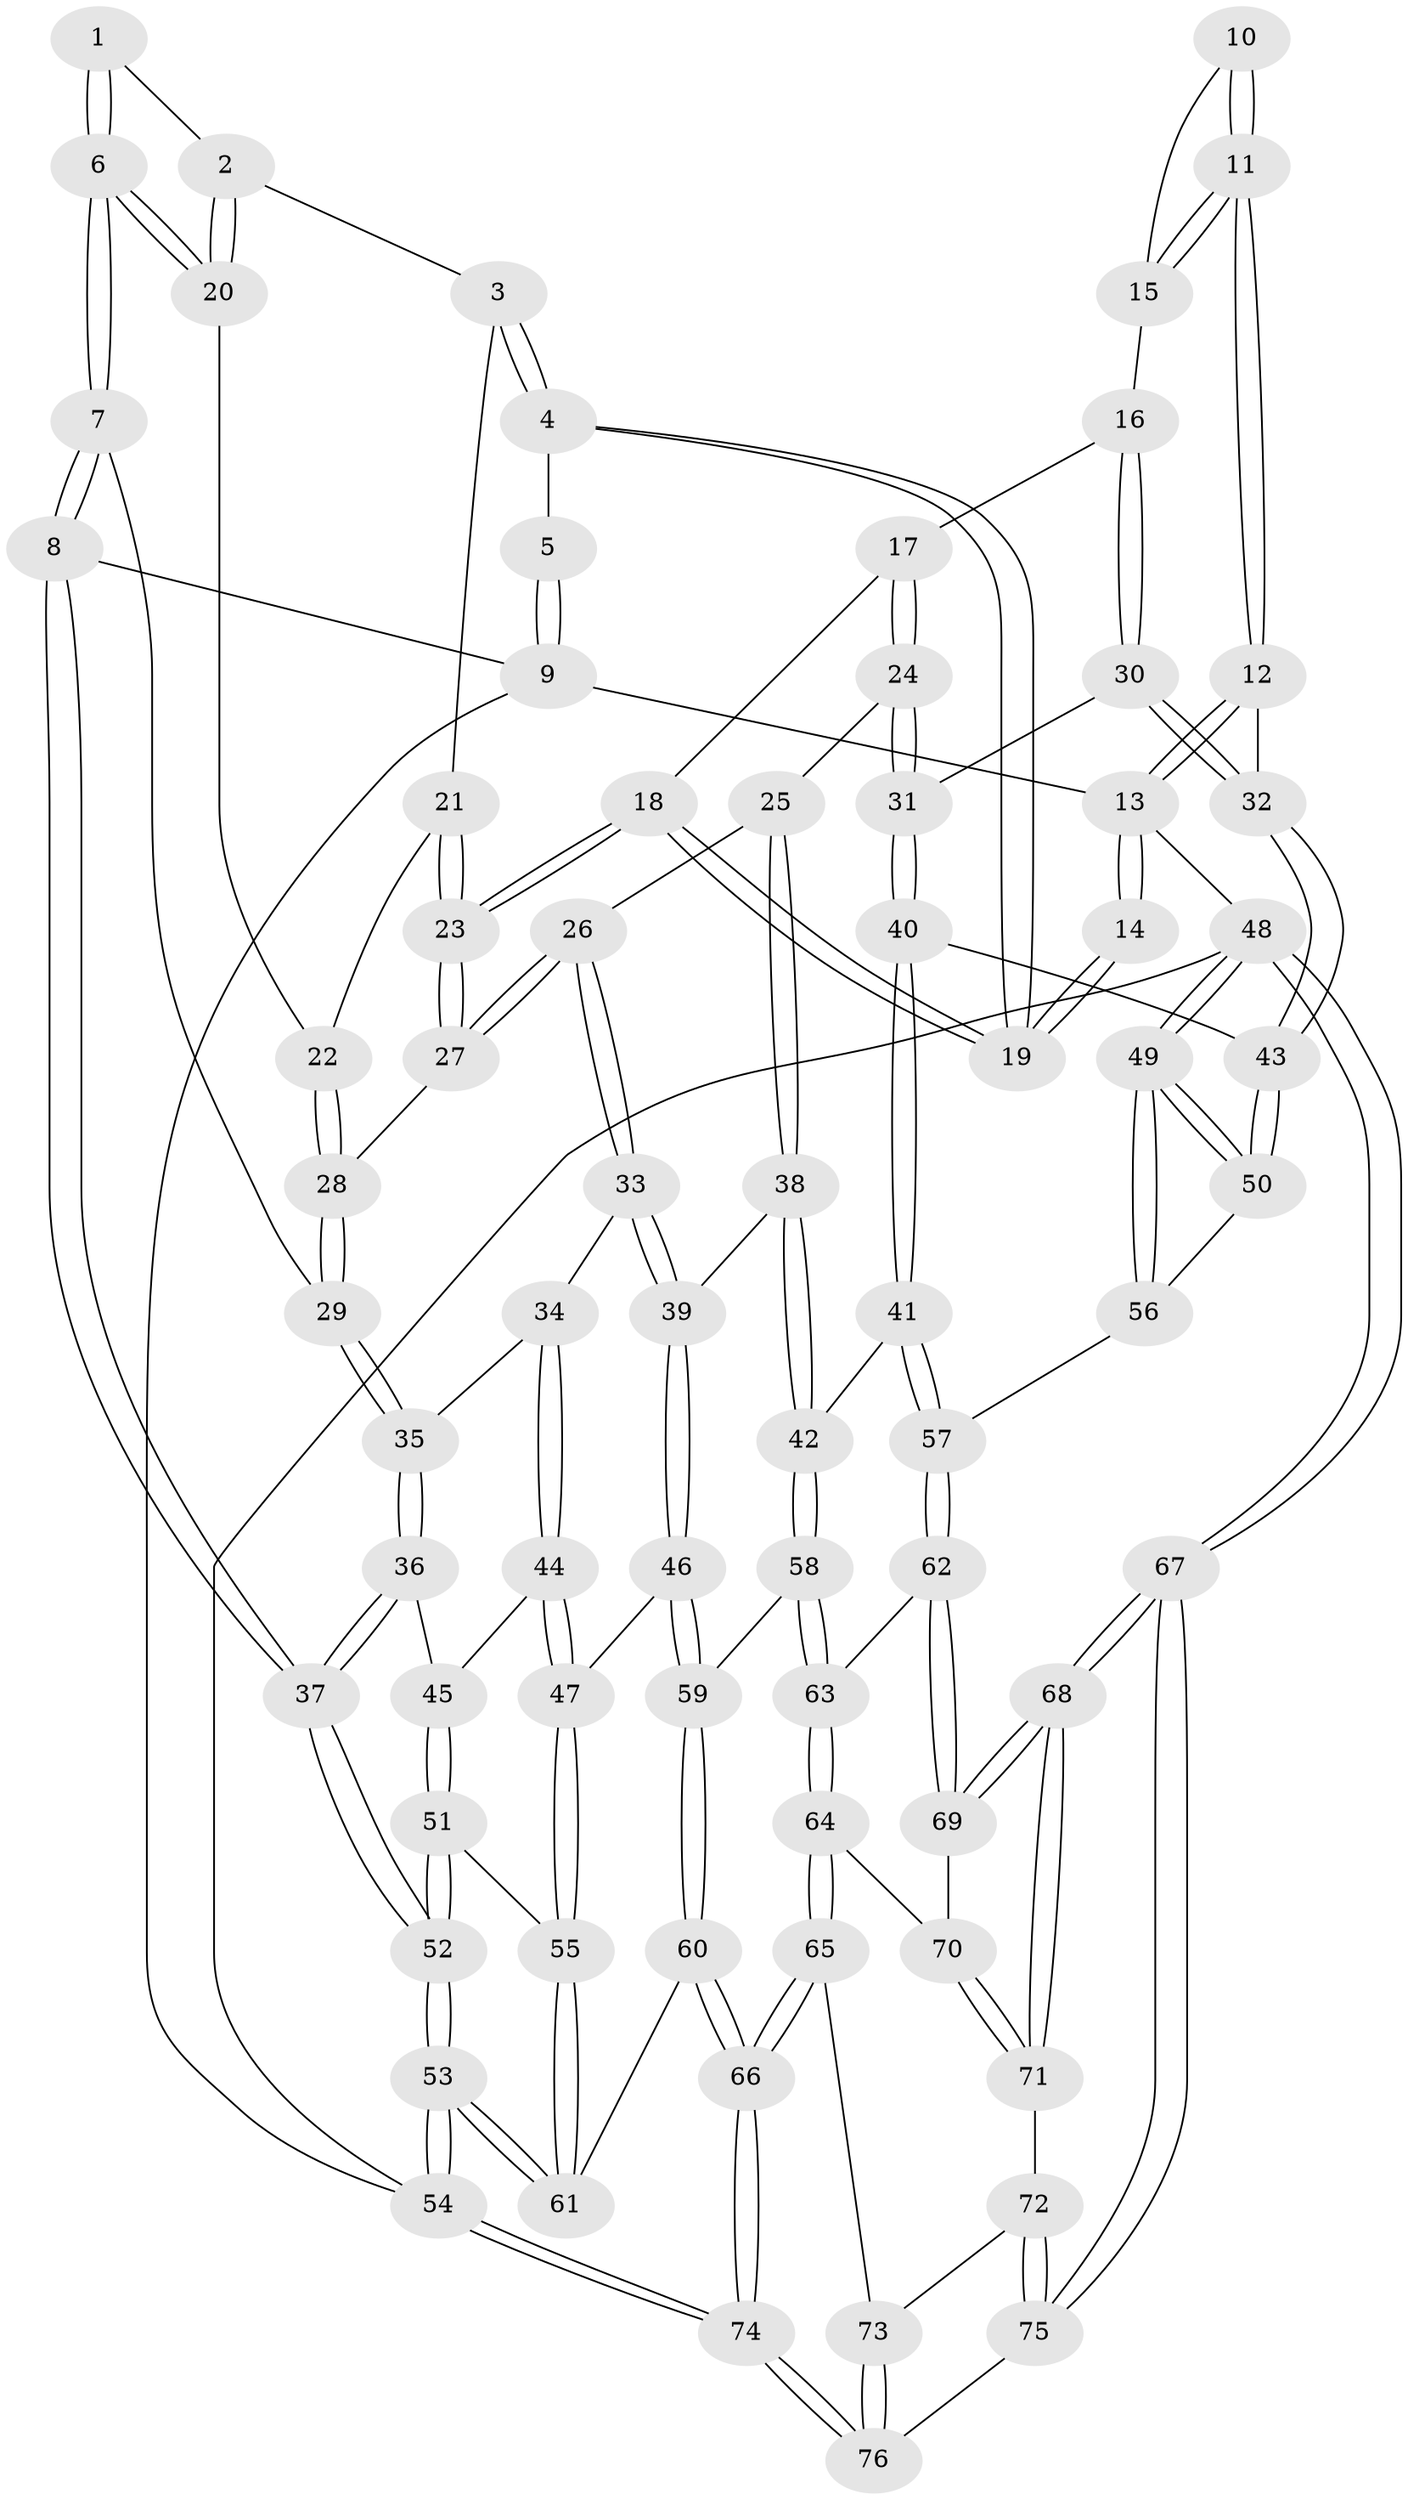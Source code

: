 // Generated by graph-tools (version 1.1) at 2025/27/03/09/25 03:27:08]
// undirected, 76 vertices, 187 edges
graph export_dot {
graph [start="1"]
  node [color=gray90,style=filled];
  1 [pos="+0.15389347204741521+0"];
  2 [pos="+0.18925333935323568+0.028484535254195583"];
  3 [pos="+0.27127525882434195+0.03924044729567702"];
  4 [pos="+0.48707115590197125+0"];
  5 [pos="+0.09505907640899877+0"];
  6 [pos="+0.1153613859351266+0.15814146318873357"];
  7 [pos="+0.10926961153530154+0.161870050928818"];
  8 [pos="+0+0.26741605082286785"];
  9 [pos="+0+0"];
  10 [pos="+0.8193476652891758+0"];
  11 [pos="+1+0.087792260854036"];
  12 [pos="+1+0.09958139932685657"];
  13 [pos="+1+0"];
  14 [pos="+0.7538046490380705+0"];
  15 [pos="+0.8238925314110659+0.09025338277337247"];
  16 [pos="+0.7812937926222395+0.1482592621461605"];
  17 [pos="+0.630340644452909+0.0748767648554421"];
  18 [pos="+0.5191105009138828+0"];
  19 [pos="+0.5080367824936161+0"];
  20 [pos="+0.16919690123319003+0.12869178454554958"];
  21 [pos="+0.26571052802512757+0.07439173684508218"];
  22 [pos="+0.21347779431896854+0.12962425015531895"];
  23 [pos="+0.43652963798276373+0.1516242282526557"];
  24 [pos="+0.6331338664205077+0.31838668783198165"];
  25 [pos="+0.6269070948988202+0.3203139613243091"];
  26 [pos="+0.49624496965444+0.26925351650558665"];
  27 [pos="+0.4305960467414472+0.17308668850876124"];
  28 [pos="+0.3520640197988287+0.21007616004971602"];
  29 [pos="+0.31033573896610694+0.2639486243753337"];
  30 [pos="+0.7959463510458585+0.22508395561191075"];
  31 [pos="+0.7169292754074228+0.3199941100337098"];
  32 [pos="+1+0.304299040760629"];
  33 [pos="+0.42252356754295706+0.412880693571875"];
  34 [pos="+0.3593264624474456+0.41108573042780827"];
  35 [pos="+0.30568792190411526+0.2727171900892297"];
  36 [pos="+0.07350774061970504+0.38812302799073306"];
  37 [pos="+0+0.2951641995957917"];
  38 [pos="+0.5486733290280211+0.5314389328075741"];
  39 [pos="+0.5070933815203353+0.5138447852525965"];
  40 [pos="+0.7972067804102069+0.4542135166869467"];
  41 [pos="+0.7671397902575314+0.5633072803261383"];
  42 [pos="+0.5594589989262819+0.5487159537322938"];
  43 [pos="+1+0.34378157213027033"];
  44 [pos="+0.26112137348875075+0.4912465172568636"];
  45 [pos="+0.11109418793978883+0.42786240564157446"];
  46 [pos="+0.3124642944965983+0.5809405789553745"];
  47 [pos="+0.29523556144245033+0.5628369219637869"];
  48 [pos="+1+1"];
  49 [pos="+1+1"];
  50 [pos="+1+0.4609968982709632"];
  51 [pos="+0.11678447175505442+0.6472984595788237"];
  52 [pos="+0+0.6678718402092321"];
  53 [pos="+0+1"];
  54 [pos="+0+1"];
  55 [pos="+0.1327728284984696+0.6658872777290177"];
  56 [pos="+0.8102908378622321+0.6265932093603399"];
  57 [pos="+0.8027718126711052+0.6248320982395258"];
  58 [pos="+0.5326128643169479+0.6525656652548977"];
  59 [pos="+0.328736758934985+0.6513252385953676"];
  60 [pos="+0.2937506892193111+0.7834226815530735"];
  61 [pos="+0.15964633367416733+0.7441266637403545"];
  62 [pos="+0.7641291415797777+0.6952428284769588"];
  63 [pos="+0.5401241533222537+0.6995522349446947"];
  64 [pos="+0.5381245637600539+0.7148002554497597"];
  65 [pos="+0.37277280563004955+0.8505030709100501"];
  66 [pos="+0.33702742701849553+0.8536936486128209"];
  67 [pos="+1+1"];
  68 [pos="+0.8778936721669066+1"];
  69 [pos="+0.7481935922926432+0.7736042762343446"];
  70 [pos="+0.6122925530591046+0.8070779535788906"];
  71 [pos="+0.6020848062138621+0.8817655993434896"];
  72 [pos="+0.5601489235898892+0.9117363018087444"];
  73 [pos="+0.5088844675954193+0.9222865183686684"];
  74 [pos="+0.1605662437590811+1"];
  75 [pos="+0.7236646526697929+1"];
  76 [pos="+0.49161127274464544+1"];
  1 -- 2;
  1 -- 6;
  1 -- 6;
  2 -- 3;
  2 -- 20;
  2 -- 20;
  3 -- 4;
  3 -- 4;
  3 -- 21;
  4 -- 5;
  4 -- 19;
  4 -- 19;
  5 -- 9;
  5 -- 9;
  6 -- 7;
  6 -- 7;
  6 -- 20;
  6 -- 20;
  7 -- 8;
  7 -- 8;
  7 -- 29;
  8 -- 9;
  8 -- 37;
  8 -- 37;
  9 -- 13;
  9 -- 54;
  10 -- 11;
  10 -- 11;
  10 -- 15;
  11 -- 12;
  11 -- 12;
  11 -- 15;
  11 -- 15;
  12 -- 13;
  12 -- 13;
  12 -- 32;
  13 -- 14;
  13 -- 14;
  13 -- 48;
  14 -- 19;
  14 -- 19;
  15 -- 16;
  16 -- 17;
  16 -- 30;
  16 -- 30;
  17 -- 18;
  17 -- 24;
  17 -- 24;
  18 -- 19;
  18 -- 19;
  18 -- 23;
  18 -- 23;
  20 -- 22;
  21 -- 22;
  21 -- 23;
  21 -- 23;
  22 -- 28;
  22 -- 28;
  23 -- 27;
  23 -- 27;
  24 -- 25;
  24 -- 31;
  24 -- 31;
  25 -- 26;
  25 -- 38;
  25 -- 38;
  26 -- 27;
  26 -- 27;
  26 -- 33;
  26 -- 33;
  27 -- 28;
  28 -- 29;
  28 -- 29;
  29 -- 35;
  29 -- 35;
  30 -- 31;
  30 -- 32;
  30 -- 32;
  31 -- 40;
  31 -- 40;
  32 -- 43;
  32 -- 43;
  33 -- 34;
  33 -- 39;
  33 -- 39;
  34 -- 35;
  34 -- 44;
  34 -- 44;
  35 -- 36;
  35 -- 36;
  36 -- 37;
  36 -- 37;
  36 -- 45;
  37 -- 52;
  37 -- 52;
  38 -- 39;
  38 -- 42;
  38 -- 42;
  39 -- 46;
  39 -- 46;
  40 -- 41;
  40 -- 41;
  40 -- 43;
  41 -- 42;
  41 -- 57;
  41 -- 57;
  42 -- 58;
  42 -- 58;
  43 -- 50;
  43 -- 50;
  44 -- 45;
  44 -- 47;
  44 -- 47;
  45 -- 51;
  45 -- 51;
  46 -- 47;
  46 -- 59;
  46 -- 59;
  47 -- 55;
  47 -- 55;
  48 -- 49;
  48 -- 49;
  48 -- 67;
  48 -- 67;
  48 -- 54;
  49 -- 50;
  49 -- 50;
  49 -- 56;
  49 -- 56;
  50 -- 56;
  51 -- 52;
  51 -- 52;
  51 -- 55;
  52 -- 53;
  52 -- 53;
  53 -- 54;
  53 -- 54;
  53 -- 61;
  53 -- 61;
  54 -- 74;
  54 -- 74;
  55 -- 61;
  55 -- 61;
  56 -- 57;
  57 -- 62;
  57 -- 62;
  58 -- 59;
  58 -- 63;
  58 -- 63;
  59 -- 60;
  59 -- 60;
  60 -- 61;
  60 -- 66;
  60 -- 66;
  62 -- 63;
  62 -- 69;
  62 -- 69;
  63 -- 64;
  63 -- 64;
  64 -- 65;
  64 -- 65;
  64 -- 70;
  65 -- 66;
  65 -- 66;
  65 -- 73;
  66 -- 74;
  66 -- 74;
  67 -- 68;
  67 -- 68;
  67 -- 75;
  67 -- 75;
  68 -- 69;
  68 -- 69;
  68 -- 71;
  68 -- 71;
  69 -- 70;
  70 -- 71;
  70 -- 71;
  71 -- 72;
  72 -- 73;
  72 -- 75;
  72 -- 75;
  73 -- 76;
  73 -- 76;
  74 -- 76;
  74 -- 76;
  75 -- 76;
}
